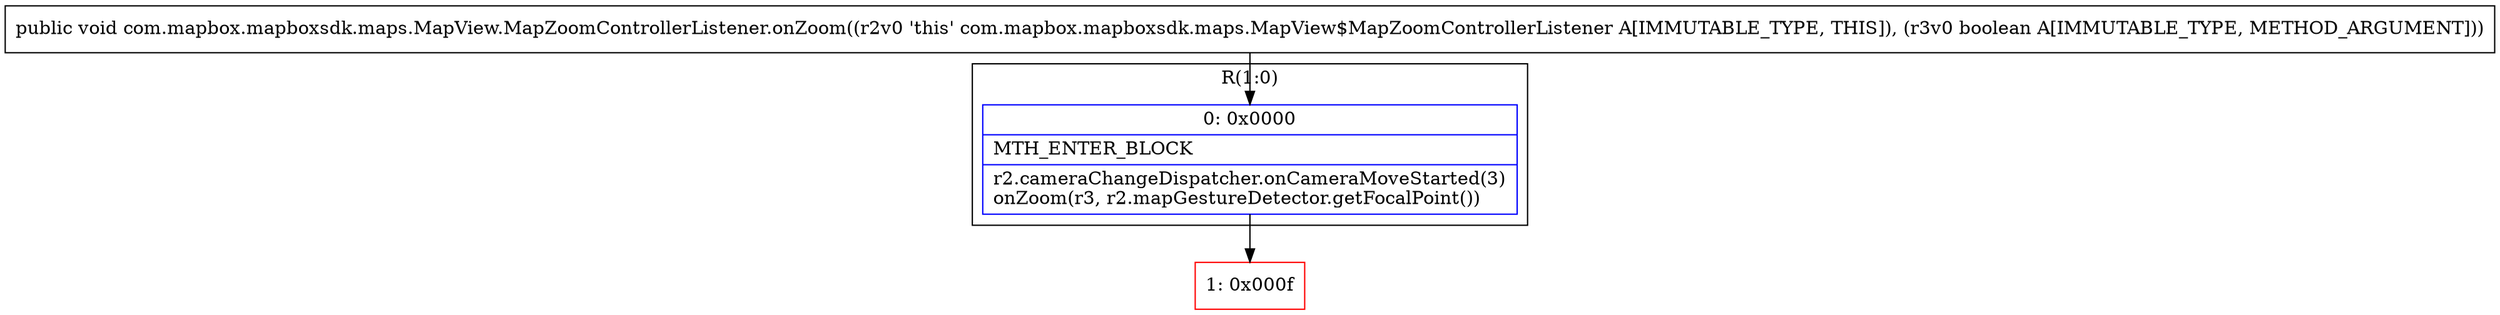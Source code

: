 digraph "CFG forcom.mapbox.mapboxsdk.maps.MapView.MapZoomControllerListener.onZoom(Z)V" {
subgraph cluster_Region_495129529 {
label = "R(1:0)";
node [shape=record,color=blue];
Node_0 [shape=record,label="{0\:\ 0x0000|MTH_ENTER_BLOCK\l|r2.cameraChangeDispatcher.onCameraMoveStarted(3)\lonZoom(r3, r2.mapGestureDetector.getFocalPoint())\l}"];
}
Node_1 [shape=record,color=red,label="{1\:\ 0x000f}"];
MethodNode[shape=record,label="{public void com.mapbox.mapboxsdk.maps.MapView.MapZoomControllerListener.onZoom((r2v0 'this' com.mapbox.mapboxsdk.maps.MapView$MapZoomControllerListener A[IMMUTABLE_TYPE, THIS]), (r3v0 boolean A[IMMUTABLE_TYPE, METHOD_ARGUMENT])) }"];
MethodNode -> Node_0;
Node_0 -> Node_1;
}

